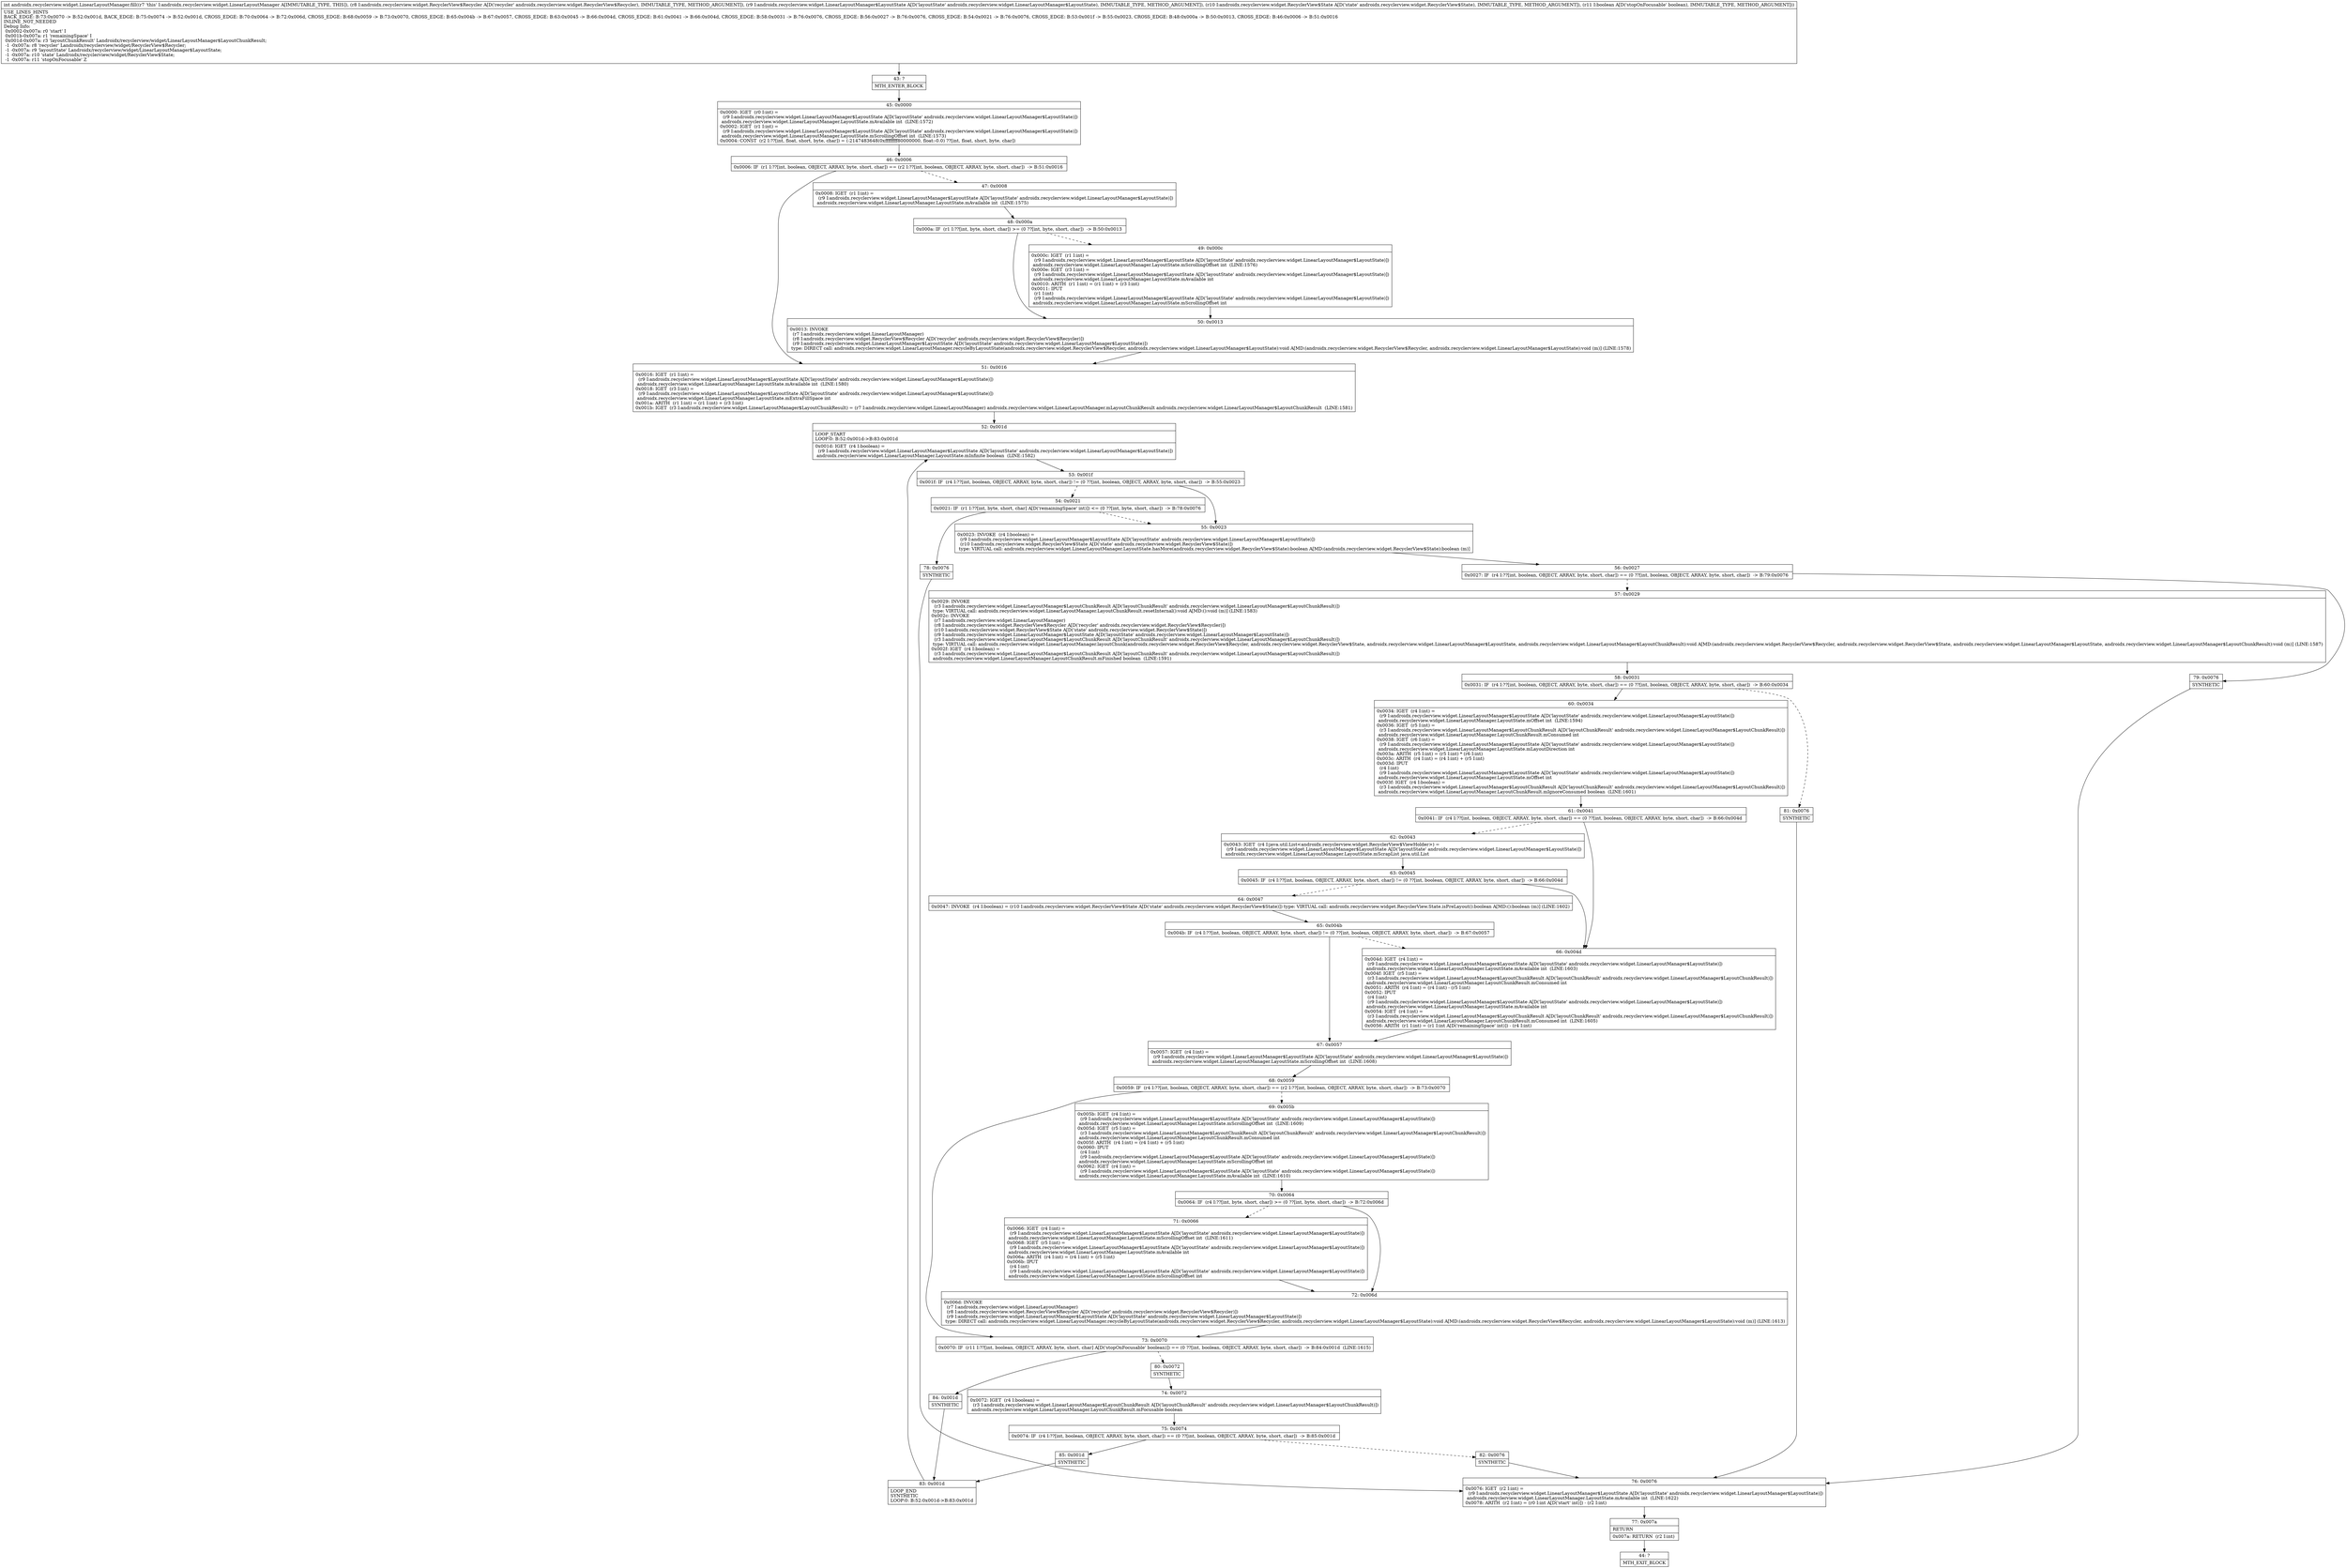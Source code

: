 digraph "CFG forandroidx.recyclerview.widget.LinearLayoutManager.fill(Landroidx\/recyclerview\/widget\/RecyclerView$Recycler;Landroidx\/recyclerview\/widget\/LinearLayoutManager$LayoutState;Landroidx\/recyclerview\/widget\/RecyclerView$State;Z)I" {
Node_43 [shape=record,label="{43\:\ ?|MTH_ENTER_BLOCK\l}"];
Node_45 [shape=record,label="{45\:\ 0x0000|0x0000: IGET  (r0 I:int) = \l  (r9 I:androidx.recyclerview.widget.LinearLayoutManager$LayoutState A[D('layoutState' androidx.recyclerview.widget.LinearLayoutManager$LayoutState)])\l androidx.recyclerview.widget.LinearLayoutManager.LayoutState.mAvailable int  (LINE:1572)\l0x0002: IGET  (r1 I:int) = \l  (r9 I:androidx.recyclerview.widget.LinearLayoutManager$LayoutState A[D('layoutState' androidx.recyclerview.widget.LinearLayoutManager$LayoutState)])\l androidx.recyclerview.widget.LinearLayoutManager.LayoutState.mScrollingOffset int  (LINE:1573)\l0x0004: CONST  (r2 I:??[int, float, short, byte, char]) = (\-2147483648(0xffffffff80000000, float:\-0.0) ??[int, float, short, byte, char]) \l}"];
Node_46 [shape=record,label="{46\:\ 0x0006|0x0006: IF  (r1 I:??[int, boolean, OBJECT, ARRAY, byte, short, char]) == (r2 I:??[int, boolean, OBJECT, ARRAY, byte, short, char])  \-\> B:51:0x0016 \l}"];
Node_47 [shape=record,label="{47\:\ 0x0008|0x0008: IGET  (r1 I:int) = \l  (r9 I:androidx.recyclerview.widget.LinearLayoutManager$LayoutState A[D('layoutState' androidx.recyclerview.widget.LinearLayoutManager$LayoutState)])\l androidx.recyclerview.widget.LinearLayoutManager.LayoutState.mAvailable int  (LINE:1575)\l}"];
Node_48 [shape=record,label="{48\:\ 0x000a|0x000a: IF  (r1 I:??[int, byte, short, char]) \>= (0 ??[int, byte, short, char])  \-\> B:50:0x0013 \l}"];
Node_49 [shape=record,label="{49\:\ 0x000c|0x000c: IGET  (r1 I:int) = \l  (r9 I:androidx.recyclerview.widget.LinearLayoutManager$LayoutState A[D('layoutState' androidx.recyclerview.widget.LinearLayoutManager$LayoutState)])\l androidx.recyclerview.widget.LinearLayoutManager.LayoutState.mScrollingOffset int  (LINE:1576)\l0x000e: IGET  (r3 I:int) = \l  (r9 I:androidx.recyclerview.widget.LinearLayoutManager$LayoutState A[D('layoutState' androidx.recyclerview.widget.LinearLayoutManager$LayoutState)])\l androidx.recyclerview.widget.LinearLayoutManager.LayoutState.mAvailable int \l0x0010: ARITH  (r1 I:int) = (r1 I:int) + (r3 I:int) \l0x0011: IPUT  \l  (r1 I:int)\l  (r9 I:androidx.recyclerview.widget.LinearLayoutManager$LayoutState A[D('layoutState' androidx.recyclerview.widget.LinearLayoutManager$LayoutState)])\l androidx.recyclerview.widget.LinearLayoutManager.LayoutState.mScrollingOffset int \l}"];
Node_50 [shape=record,label="{50\:\ 0x0013|0x0013: INVOKE  \l  (r7 I:androidx.recyclerview.widget.LinearLayoutManager)\l  (r8 I:androidx.recyclerview.widget.RecyclerView$Recycler A[D('recycler' androidx.recyclerview.widget.RecyclerView$Recycler)])\l  (r9 I:androidx.recyclerview.widget.LinearLayoutManager$LayoutState A[D('layoutState' androidx.recyclerview.widget.LinearLayoutManager$LayoutState)])\l type: DIRECT call: androidx.recyclerview.widget.LinearLayoutManager.recycleByLayoutState(androidx.recyclerview.widget.RecyclerView$Recycler, androidx.recyclerview.widget.LinearLayoutManager$LayoutState):void A[MD:(androidx.recyclerview.widget.RecyclerView$Recycler, androidx.recyclerview.widget.LinearLayoutManager$LayoutState):void (m)] (LINE:1578)\l}"];
Node_51 [shape=record,label="{51\:\ 0x0016|0x0016: IGET  (r1 I:int) = \l  (r9 I:androidx.recyclerview.widget.LinearLayoutManager$LayoutState A[D('layoutState' androidx.recyclerview.widget.LinearLayoutManager$LayoutState)])\l androidx.recyclerview.widget.LinearLayoutManager.LayoutState.mAvailable int  (LINE:1580)\l0x0018: IGET  (r3 I:int) = \l  (r9 I:androidx.recyclerview.widget.LinearLayoutManager$LayoutState A[D('layoutState' androidx.recyclerview.widget.LinearLayoutManager$LayoutState)])\l androidx.recyclerview.widget.LinearLayoutManager.LayoutState.mExtraFillSpace int \l0x001a: ARITH  (r1 I:int) = (r1 I:int) + (r3 I:int) \l0x001b: IGET  (r3 I:androidx.recyclerview.widget.LinearLayoutManager$LayoutChunkResult) = (r7 I:androidx.recyclerview.widget.LinearLayoutManager) androidx.recyclerview.widget.LinearLayoutManager.mLayoutChunkResult androidx.recyclerview.widget.LinearLayoutManager$LayoutChunkResult  (LINE:1581)\l}"];
Node_52 [shape=record,label="{52\:\ 0x001d|LOOP_START\lLOOP:0: B:52:0x001d\-\>B:83:0x001d\l|0x001d: IGET  (r4 I:boolean) = \l  (r9 I:androidx.recyclerview.widget.LinearLayoutManager$LayoutState A[D('layoutState' androidx.recyclerview.widget.LinearLayoutManager$LayoutState)])\l androidx.recyclerview.widget.LinearLayoutManager.LayoutState.mInfinite boolean  (LINE:1582)\l}"];
Node_53 [shape=record,label="{53\:\ 0x001f|0x001f: IF  (r4 I:??[int, boolean, OBJECT, ARRAY, byte, short, char]) != (0 ??[int, boolean, OBJECT, ARRAY, byte, short, char])  \-\> B:55:0x0023 \l}"];
Node_54 [shape=record,label="{54\:\ 0x0021|0x0021: IF  (r1 I:??[int, byte, short, char] A[D('remainingSpace' int)]) \<= (0 ??[int, byte, short, char])  \-\> B:78:0x0076 \l}"];
Node_78 [shape=record,label="{78\:\ 0x0076|SYNTHETIC\l}"];
Node_76 [shape=record,label="{76\:\ 0x0076|0x0076: IGET  (r2 I:int) = \l  (r9 I:androidx.recyclerview.widget.LinearLayoutManager$LayoutState A[D('layoutState' androidx.recyclerview.widget.LinearLayoutManager$LayoutState)])\l androidx.recyclerview.widget.LinearLayoutManager.LayoutState.mAvailable int  (LINE:1622)\l0x0078: ARITH  (r2 I:int) = (r0 I:int A[D('start' int)]) \- (r2 I:int) \l}"];
Node_77 [shape=record,label="{77\:\ 0x007a|RETURN\l|0x007a: RETURN  (r2 I:int) \l}"];
Node_44 [shape=record,label="{44\:\ ?|MTH_EXIT_BLOCK\l}"];
Node_55 [shape=record,label="{55\:\ 0x0023|0x0023: INVOKE  (r4 I:boolean) = \l  (r9 I:androidx.recyclerview.widget.LinearLayoutManager$LayoutState A[D('layoutState' androidx.recyclerview.widget.LinearLayoutManager$LayoutState)])\l  (r10 I:androidx.recyclerview.widget.RecyclerView$State A[D('state' androidx.recyclerview.widget.RecyclerView$State)])\l type: VIRTUAL call: androidx.recyclerview.widget.LinearLayoutManager.LayoutState.hasMore(androidx.recyclerview.widget.RecyclerView$State):boolean A[MD:(androidx.recyclerview.widget.RecyclerView$State):boolean (m)]\l}"];
Node_56 [shape=record,label="{56\:\ 0x0027|0x0027: IF  (r4 I:??[int, boolean, OBJECT, ARRAY, byte, short, char]) == (0 ??[int, boolean, OBJECT, ARRAY, byte, short, char])  \-\> B:79:0x0076 \l}"];
Node_57 [shape=record,label="{57\:\ 0x0029|0x0029: INVOKE  \l  (r3 I:androidx.recyclerview.widget.LinearLayoutManager$LayoutChunkResult A[D('layoutChunkResult' androidx.recyclerview.widget.LinearLayoutManager$LayoutChunkResult)])\l type: VIRTUAL call: androidx.recyclerview.widget.LinearLayoutManager.LayoutChunkResult.resetInternal():void A[MD:():void (m)] (LINE:1583)\l0x002c: INVOKE  \l  (r7 I:androidx.recyclerview.widget.LinearLayoutManager)\l  (r8 I:androidx.recyclerview.widget.RecyclerView$Recycler A[D('recycler' androidx.recyclerview.widget.RecyclerView$Recycler)])\l  (r10 I:androidx.recyclerview.widget.RecyclerView$State A[D('state' androidx.recyclerview.widget.RecyclerView$State)])\l  (r9 I:androidx.recyclerview.widget.LinearLayoutManager$LayoutState A[D('layoutState' androidx.recyclerview.widget.LinearLayoutManager$LayoutState)])\l  (r3 I:androidx.recyclerview.widget.LinearLayoutManager$LayoutChunkResult A[D('layoutChunkResult' androidx.recyclerview.widget.LinearLayoutManager$LayoutChunkResult)])\l type: VIRTUAL call: androidx.recyclerview.widget.LinearLayoutManager.layoutChunk(androidx.recyclerview.widget.RecyclerView$Recycler, androidx.recyclerview.widget.RecyclerView$State, androidx.recyclerview.widget.LinearLayoutManager$LayoutState, androidx.recyclerview.widget.LinearLayoutManager$LayoutChunkResult):void A[MD:(androidx.recyclerview.widget.RecyclerView$Recycler, androidx.recyclerview.widget.RecyclerView$State, androidx.recyclerview.widget.LinearLayoutManager$LayoutState, androidx.recyclerview.widget.LinearLayoutManager$LayoutChunkResult):void (m)] (LINE:1587)\l0x002f: IGET  (r4 I:boolean) = \l  (r3 I:androidx.recyclerview.widget.LinearLayoutManager$LayoutChunkResult A[D('layoutChunkResult' androidx.recyclerview.widget.LinearLayoutManager$LayoutChunkResult)])\l androidx.recyclerview.widget.LinearLayoutManager.LayoutChunkResult.mFinished boolean  (LINE:1591)\l}"];
Node_58 [shape=record,label="{58\:\ 0x0031|0x0031: IF  (r4 I:??[int, boolean, OBJECT, ARRAY, byte, short, char]) == (0 ??[int, boolean, OBJECT, ARRAY, byte, short, char])  \-\> B:60:0x0034 \l}"];
Node_60 [shape=record,label="{60\:\ 0x0034|0x0034: IGET  (r4 I:int) = \l  (r9 I:androidx.recyclerview.widget.LinearLayoutManager$LayoutState A[D('layoutState' androidx.recyclerview.widget.LinearLayoutManager$LayoutState)])\l androidx.recyclerview.widget.LinearLayoutManager.LayoutState.mOffset int  (LINE:1594)\l0x0036: IGET  (r5 I:int) = \l  (r3 I:androidx.recyclerview.widget.LinearLayoutManager$LayoutChunkResult A[D('layoutChunkResult' androidx.recyclerview.widget.LinearLayoutManager$LayoutChunkResult)])\l androidx.recyclerview.widget.LinearLayoutManager.LayoutChunkResult.mConsumed int \l0x0038: IGET  (r6 I:int) = \l  (r9 I:androidx.recyclerview.widget.LinearLayoutManager$LayoutState A[D('layoutState' androidx.recyclerview.widget.LinearLayoutManager$LayoutState)])\l androidx.recyclerview.widget.LinearLayoutManager.LayoutState.mLayoutDirection int \l0x003a: ARITH  (r5 I:int) = (r5 I:int) * (r6 I:int) \l0x003c: ARITH  (r4 I:int) = (r4 I:int) + (r5 I:int) \l0x003d: IPUT  \l  (r4 I:int)\l  (r9 I:androidx.recyclerview.widget.LinearLayoutManager$LayoutState A[D('layoutState' androidx.recyclerview.widget.LinearLayoutManager$LayoutState)])\l androidx.recyclerview.widget.LinearLayoutManager.LayoutState.mOffset int \l0x003f: IGET  (r4 I:boolean) = \l  (r3 I:androidx.recyclerview.widget.LinearLayoutManager$LayoutChunkResult A[D('layoutChunkResult' androidx.recyclerview.widget.LinearLayoutManager$LayoutChunkResult)])\l androidx.recyclerview.widget.LinearLayoutManager.LayoutChunkResult.mIgnoreConsumed boolean  (LINE:1601)\l}"];
Node_61 [shape=record,label="{61\:\ 0x0041|0x0041: IF  (r4 I:??[int, boolean, OBJECT, ARRAY, byte, short, char]) == (0 ??[int, boolean, OBJECT, ARRAY, byte, short, char])  \-\> B:66:0x004d \l}"];
Node_62 [shape=record,label="{62\:\ 0x0043|0x0043: IGET  (r4 I:java.util.List\<androidx.recyclerview.widget.RecyclerView$ViewHolder\>) = \l  (r9 I:androidx.recyclerview.widget.LinearLayoutManager$LayoutState A[D('layoutState' androidx.recyclerview.widget.LinearLayoutManager$LayoutState)])\l androidx.recyclerview.widget.LinearLayoutManager.LayoutState.mScrapList java.util.List \l}"];
Node_63 [shape=record,label="{63\:\ 0x0045|0x0045: IF  (r4 I:??[int, boolean, OBJECT, ARRAY, byte, short, char]) != (0 ??[int, boolean, OBJECT, ARRAY, byte, short, char])  \-\> B:66:0x004d \l}"];
Node_64 [shape=record,label="{64\:\ 0x0047|0x0047: INVOKE  (r4 I:boolean) = (r10 I:androidx.recyclerview.widget.RecyclerView$State A[D('state' androidx.recyclerview.widget.RecyclerView$State)]) type: VIRTUAL call: androidx.recyclerview.widget.RecyclerView.State.isPreLayout():boolean A[MD:():boolean (m)] (LINE:1602)\l}"];
Node_65 [shape=record,label="{65\:\ 0x004b|0x004b: IF  (r4 I:??[int, boolean, OBJECT, ARRAY, byte, short, char]) != (0 ??[int, boolean, OBJECT, ARRAY, byte, short, char])  \-\> B:67:0x0057 \l}"];
Node_67 [shape=record,label="{67\:\ 0x0057|0x0057: IGET  (r4 I:int) = \l  (r9 I:androidx.recyclerview.widget.LinearLayoutManager$LayoutState A[D('layoutState' androidx.recyclerview.widget.LinearLayoutManager$LayoutState)])\l androidx.recyclerview.widget.LinearLayoutManager.LayoutState.mScrollingOffset int  (LINE:1608)\l}"];
Node_68 [shape=record,label="{68\:\ 0x0059|0x0059: IF  (r4 I:??[int, boolean, OBJECT, ARRAY, byte, short, char]) == (r2 I:??[int, boolean, OBJECT, ARRAY, byte, short, char])  \-\> B:73:0x0070 \l}"];
Node_69 [shape=record,label="{69\:\ 0x005b|0x005b: IGET  (r4 I:int) = \l  (r9 I:androidx.recyclerview.widget.LinearLayoutManager$LayoutState A[D('layoutState' androidx.recyclerview.widget.LinearLayoutManager$LayoutState)])\l androidx.recyclerview.widget.LinearLayoutManager.LayoutState.mScrollingOffset int  (LINE:1609)\l0x005d: IGET  (r5 I:int) = \l  (r3 I:androidx.recyclerview.widget.LinearLayoutManager$LayoutChunkResult A[D('layoutChunkResult' androidx.recyclerview.widget.LinearLayoutManager$LayoutChunkResult)])\l androidx.recyclerview.widget.LinearLayoutManager.LayoutChunkResult.mConsumed int \l0x005f: ARITH  (r4 I:int) = (r4 I:int) + (r5 I:int) \l0x0060: IPUT  \l  (r4 I:int)\l  (r9 I:androidx.recyclerview.widget.LinearLayoutManager$LayoutState A[D('layoutState' androidx.recyclerview.widget.LinearLayoutManager$LayoutState)])\l androidx.recyclerview.widget.LinearLayoutManager.LayoutState.mScrollingOffset int \l0x0062: IGET  (r4 I:int) = \l  (r9 I:androidx.recyclerview.widget.LinearLayoutManager$LayoutState A[D('layoutState' androidx.recyclerview.widget.LinearLayoutManager$LayoutState)])\l androidx.recyclerview.widget.LinearLayoutManager.LayoutState.mAvailable int  (LINE:1610)\l}"];
Node_70 [shape=record,label="{70\:\ 0x0064|0x0064: IF  (r4 I:??[int, byte, short, char]) \>= (0 ??[int, byte, short, char])  \-\> B:72:0x006d \l}"];
Node_71 [shape=record,label="{71\:\ 0x0066|0x0066: IGET  (r4 I:int) = \l  (r9 I:androidx.recyclerview.widget.LinearLayoutManager$LayoutState A[D('layoutState' androidx.recyclerview.widget.LinearLayoutManager$LayoutState)])\l androidx.recyclerview.widget.LinearLayoutManager.LayoutState.mScrollingOffset int  (LINE:1611)\l0x0068: IGET  (r5 I:int) = \l  (r9 I:androidx.recyclerview.widget.LinearLayoutManager$LayoutState A[D('layoutState' androidx.recyclerview.widget.LinearLayoutManager$LayoutState)])\l androidx.recyclerview.widget.LinearLayoutManager.LayoutState.mAvailable int \l0x006a: ARITH  (r4 I:int) = (r4 I:int) + (r5 I:int) \l0x006b: IPUT  \l  (r4 I:int)\l  (r9 I:androidx.recyclerview.widget.LinearLayoutManager$LayoutState A[D('layoutState' androidx.recyclerview.widget.LinearLayoutManager$LayoutState)])\l androidx.recyclerview.widget.LinearLayoutManager.LayoutState.mScrollingOffset int \l}"];
Node_72 [shape=record,label="{72\:\ 0x006d|0x006d: INVOKE  \l  (r7 I:androidx.recyclerview.widget.LinearLayoutManager)\l  (r8 I:androidx.recyclerview.widget.RecyclerView$Recycler A[D('recycler' androidx.recyclerview.widget.RecyclerView$Recycler)])\l  (r9 I:androidx.recyclerview.widget.LinearLayoutManager$LayoutState A[D('layoutState' androidx.recyclerview.widget.LinearLayoutManager$LayoutState)])\l type: DIRECT call: androidx.recyclerview.widget.LinearLayoutManager.recycleByLayoutState(androidx.recyclerview.widget.RecyclerView$Recycler, androidx.recyclerview.widget.LinearLayoutManager$LayoutState):void A[MD:(androidx.recyclerview.widget.RecyclerView$Recycler, androidx.recyclerview.widget.LinearLayoutManager$LayoutState):void (m)] (LINE:1613)\l}"];
Node_73 [shape=record,label="{73\:\ 0x0070|0x0070: IF  (r11 I:??[int, boolean, OBJECT, ARRAY, byte, short, char] A[D('stopOnFocusable' boolean)]) == (0 ??[int, boolean, OBJECT, ARRAY, byte, short, char])  \-\> B:84:0x001d  (LINE:1615)\l}"];
Node_80 [shape=record,label="{80\:\ 0x0072|SYNTHETIC\l}"];
Node_74 [shape=record,label="{74\:\ 0x0072|0x0072: IGET  (r4 I:boolean) = \l  (r3 I:androidx.recyclerview.widget.LinearLayoutManager$LayoutChunkResult A[D('layoutChunkResult' androidx.recyclerview.widget.LinearLayoutManager$LayoutChunkResult)])\l androidx.recyclerview.widget.LinearLayoutManager.LayoutChunkResult.mFocusable boolean \l}"];
Node_75 [shape=record,label="{75\:\ 0x0074|0x0074: IF  (r4 I:??[int, boolean, OBJECT, ARRAY, byte, short, char]) == (0 ??[int, boolean, OBJECT, ARRAY, byte, short, char])  \-\> B:85:0x001d \l}"];
Node_82 [shape=record,label="{82\:\ 0x0076|SYNTHETIC\l}"];
Node_85 [shape=record,label="{85\:\ 0x001d|SYNTHETIC\l}"];
Node_83 [shape=record,label="{83\:\ 0x001d|LOOP_END\lSYNTHETIC\lLOOP:0: B:52:0x001d\-\>B:83:0x001d\l}"];
Node_84 [shape=record,label="{84\:\ 0x001d|SYNTHETIC\l}"];
Node_66 [shape=record,label="{66\:\ 0x004d|0x004d: IGET  (r4 I:int) = \l  (r9 I:androidx.recyclerview.widget.LinearLayoutManager$LayoutState A[D('layoutState' androidx.recyclerview.widget.LinearLayoutManager$LayoutState)])\l androidx.recyclerview.widget.LinearLayoutManager.LayoutState.mAvailable int  (LINE:1603)\l0x004f: IGET  (r5 I:int) = \l  (r3 I:androidx.recyclerview.widget.LinearLayoutManager$LayoutChunkResult A[D('layoutChunkResult' androidx.recyclerview.widget.LinearLayoutManager$LayoutChunkResult)])\l androidx.recyclerview.widget.LinearLayoutManager.LayoutChunkResult.mConsumed int \l0x0051: ARITH  (r4 I:int) = (r4 I:int) \- (r5 I:int) \l0x0052: IPUT  \l  (r4 I:int)\l  (r9 I:androidx.recyclerview.widget.LinearLayoutManager$LayoutState A[D('layoutState' androidx.recyclerview.widget.LinearLayoutManager$LayoutState)])\l androidx.recyclerview.widget.LinearLayoutManager.LayoutState.mAvailable int \l0x0054: IGET  (r4 I:int) = \l  (r3 I:androidx.recyclerview.widget.LinearLayoutManager$LayoutChunkResult A[D('layoutChunkResult' androidx.recyclerview.widget.LinearLayoutManager$LayoutChunkResult)])\l androidx.recyclerview.widget.LinearLayoutManager.LayoutChunkResult.mConsumed int  (LINE:1605)\l0x0056: ARITH  (r1 I:int) = (r1 I:int A[D('remainingSpace' int)]) \- (r4 I:int) \l}"];
Node_81 [shape=record,label="{81\:\ 0x0076|SYNTHETIC\l}"];
Node_79 [shape=record,label="{79\:\ 0x0076|SYNTHETIC\l}"];
MethodNode[shape=record,label="{int androidx.recyclerview.widget.LinearLayoutManager.fill((r7 'this' I:androidx.recyclerview.widget.LinearLayoutManager A[IMMUTABLE_TYPE, THIS]), (r8 I:androidx.recyclerview.widget.RecyclerView$Recycler A[D('recycler' androidx.recyclerview.widget.RecyclerView$Recycler), IMMUTABLE_TYPE, METHOD_ARGUMENT]), (r9 I:androidx.recyclerview.widget.LinearLayoutManager$LayoutState A[D('layoutState' androidx.recyclerview.widget.LinearLayoutManager$LayoutState), IMMUTABLE_TYPE, METHOD_ARGUMENT]), (r10 I:androidx.recyclerview.widget.RecyclerView$State A[D('state' androidx.recyclerview.widget.RecyclerView$State), IMMUTABLE_TYPE, METHOD_ARGUMENT]), (r11 I:boolean A[D('stopOnFocusable' boolean), IMMUTABLE_TYPE, METHOD_ARGUMENT]))  | USE_LINES_HINTS\lBACK_EDGE: B:73:0x0070 \-\> B:52:0x001d, BACK_EDGE: B:75:0x0074 \-\> B:52:0x001d, CROSS_EDGE: B:70:0x0064 \-\> B:72:0x006d, CROSS_EDGE: B:68:0x0059 \-\> B:73:0x0070, CROSS_EDGE: B:65:0x004b \-\> B:67:0x0057, CROSS_EDGE: B:63:0x0045 \-\> B:66:0x004d, CROSS_EDGE: B:61:0x0041 \-\> B:66:0x004d, CROSS_EDGE: B:58:0x0031 \-\> B:76:0x0076, CROSS_EDGE: B:56:0x0027 \-\> B:76:0x0076, CROSS_EDGE: B:54:0x0021 \-\> B:76:0x0076, CROSS_EDGE: B:53:0x001f \-\> B:55:0x0023, CROSS_EDGE: B:48:0x000a \-\> B:50:0x0013, CROSS_EDGE: B:46:0x0006 \-\> B:51:0x0016\lINLINE_NOT_NEEDED\lDebug Info:\l  0x0002\-0x007a: r0 'start' I\l  0x001b\-0x007a: r1 'remainingSpace' I\l  0x001d\-0x007a: r3 'layoutChunkResult' Landroidx\/recyclerview\/widget\/LinearLayoutManager$LayoutChunkResult;\l  \-1 \-0x007a: r8 'recycler' Landroidx\/recyclerview\/widget\/RecyclerView$Recycler;\l  \-1 \-0x007a: r9 'layoutState' Landroidx\/recyclerview\/widget\/LinearLayoutManager$LayoutState;\l  \-1 \-0x007a: r10 'state' Landroidx\/recyclerview\/widget\/RecyclerView$State;\l  \-1 \-0x007a: r11 'stopOnFocusable' Z\l}"];
MethodNode -> Node_43;Node_43 -> Node_45;
Node_45 -> Node_46;
Node_46 -> Node_47[style=dashed];
Node_46 -> Node_51;
Node_47 -> Node_48;
Node_48 -> Node_49[style=dashed];
Node_48 -> Node_50;
Node_49 -> Node_50;
Node_50 -> Node_51;
Node_51 -> Node_52;
Node_52 -> Node_53;
Node_53 -> Node_54[style=dashed];
Node_53 -> Node_55;
Node_54 -> Node_55[style=dashed];
Node_54 -> Node_78;
Node_78 -> Node_76;
Node_76 -> Node_77;
Node_77 -> Node_44;
Node_55 -> Node_56;
Node_56 -> Node_57[style=dashed];
Node_56 -> Node_79;
Node_57 -> Node_58;
Node_58 -> Node_60;
Node_58 -> Node_81[style=dashed];
Node_60 -> Node_61;
Node_61 -> Node_62[style=dashed];
Node_61 -> Node_66;
Node_62 -> Node_63;
Node_63 -> Node_64[style=dashed];
Node_63 -> Node_66;
Node_64 -> Node_65;
Node_65 -> Node_66[style=dashed];
Node_65 -> Node_67;
Node_67 -> Node_68;
Node_68 -> Node_69[style=dashed];
Node_68 -> Node_73;
Node_69 -> Node_70;
Node_70 -> Node_71[style=dashed];
Node_70 -> Node_72;
Node_71 -> Node_72;
Node_72 -> Node_73;
Node_73 -> Node_80[style=dashed];
Node_73 -> Node_84;
Node_80 -> Node_74;
Node_74 -> Node_75;
Node_75 -> Node_82[style=dashed];
Node_75 -> Node_85;
Node_82 -> Node_76;
Node_85 -> Node_83;
Node_83 -> Node_52;
Node_84 -> Node_83;
Node_66 -> Node_67;
Node_81 -> Node_76;
Node_79 -> Node_76;
}


